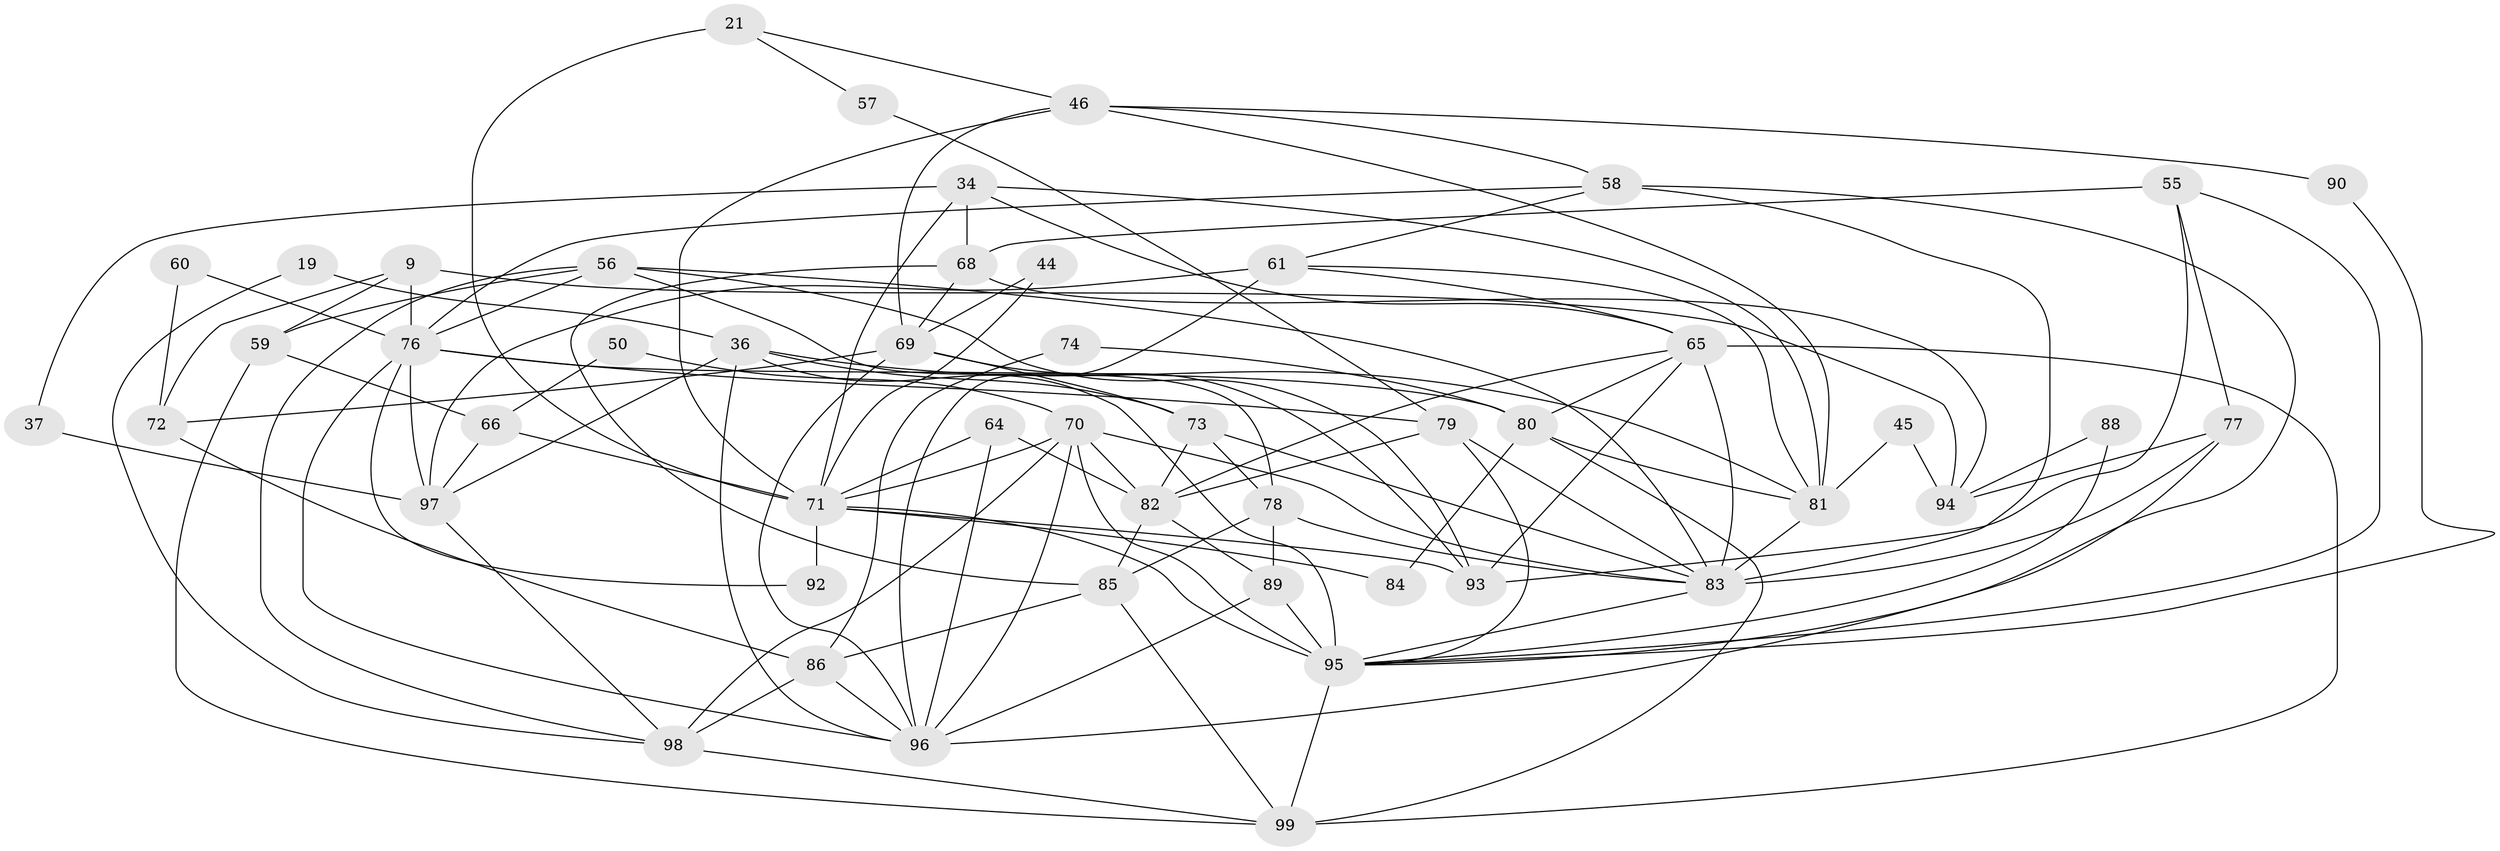 // original degree distribution, {4: 0.36363636363636365, 2: 0.13131313131313133, 5: 0.1414141414141414, 3: 0.23232323232323232, 7: 0.020202020202020204, 6: 0.08080808080808081, 9: 0.010101010101010102, 8: 0.020202020202020204}
// Generated by graph-tools (version 1.1) at 2025/53/03/04/25 21:53:10]
// undirected, 49 vertices, 120 edges
graph export_dot {
graph [start="1"]
  node [color=gray90,style=filled];
  9;
  19;
  21;
  34 [super="+28"];
  36 [super="+17+27"];
  37;
  44;
  45;
  46 [super="+42"];
  50;
  55;
  56;
  57;
  58 [super="+2+43"];
  59;
  60;
  61 [super="+35"];
  64;
  65 [super="+51"];
  66;
  68 [super="+48"];
  69 [super="+31"];
  70 [super="+13+62"];
  71 [super="+40+32"];
  72;
  73 [super="+30+39"];
  74;
  76 [super="+12"];
  77 [super="+75"];
  78 [super="+49"];
  79 [super="+23"];
  80 [super="+29"];
  81 [super="+10"];
  82 [super="+6+15"];
  83 [super="+41+63+67"];
  84;
  85 [super="+47"];
  86 [super="+24"];
  88;
  89;
  90;
  92;
  93 [super="+52"];
  94;
  95 [super="+91"];
  96 [super="+3+33"];
  97 [super="+4+26"];
  98 [super="+1"];
  99 [super="+53"];
  9 -- 72;
  9 -- 59;
  9 -- 76 [weight=2];
  9 -- 94;
  19 -- 98;
  19 -- 36;
  21 -- 57;
  21 -- 71 [weight=2];
  21 -- 46;
  34 -- 37;
  34 -- 81;
  34 -- 68;
  34 -- 71;
  34 -- 65;
  36 -- 81;
  36 -- 95;
  36 -- 96 [weight=2];
  36 -- 97;
  36 -- 73;
  37 -- 97 [weight=2];
  44 -- 69;
  44 -- 71;
  45 -- 94;
  45 -- 81;
  46 -- 71;
  46 -- 90;
  46 -- 69 [weight=2];
  46 -- 58 [weight=2];
  46 -- 81;
  50 -- 66;
  50 -- 70;
  55 -- 68 [weight=2];
  55 -- 95;
  55 -- 93;
  55 -- 77;
  56 -- 76 [weight=2];
  56 -- 98;
  56 -- 59;
  56 -- 93;
  56 -- 83 [weight=2];
  56 -- 78;
  57 -- 79;
  58 -- 61;
  58 -- 76 [weight=2];
  58 -- 83;
  58 -- 95;
  59 -- 66;
  59 -- 99;
  60 -- 72;
  60 -- 76;
  61 -- 97 [weight=2];
  61 -- 96 [weight=3];
  61 -- 65;
  61 -- 81 [weight=2];
  64 -- 82;
  64 -- 71;
  64 -- 96;
  65 -- 82 [weight=2];
  65 -- 83;
  65 -- 99;
  65 -- 80;
  65 -- 93;
  66 -- 97;
  66 -- 71;
  68 -- 85;
  68 -- 94;
  68 -- 69;
  69 -- 72;
  69 -- 96;
  69 -- 73;
  69 -- 93;
  70 -- 96 [weight=2];
  70 -- 98;
  70 -- 82;
  70 -- 95;
  70 -- 71;
  70 -- 83;
  71 -- 84 [weight=2];
  71 -- 93;
  71 -- 92;
  71 -- 95 [weight=3];
  72 -- 86;
  73 -- 82;
  73 -- 78;
  73 -- 83;
  74 -- 86;
  74 -- 80;
  76 -- 80 [weight=2];
  76 -- 92;
  76 -- 97 [weight=2];
  76 -- 96;
  76 -- 79;
  77 -- 96;
  77 -- 83 [weight=2];
  77 -- 94;
  78 -- 89;
  78 -- 85;
  78 -- 83;
  79 -- 82;
  79 -- 95 [weight=2];
  79 -- 83;
  80 -- 84;
  80 -- 99;
  80 -- 81;
  81 -- 83;
  82 -- 89;
  82 -- 85;
  83 -- 95;
  85 -- 86;
  85 -- 99;
  86 -- 96 [weight=2];
  86 -- 98;
  88 -- 94;
  88 -- 95;
  89 -- 95;
  89 -- 96;
  90 -- 95;
  95 -- 99 [weight=2];
  97 -- 98 [weight=2];
  98 -- 99 [weight=2];
}

